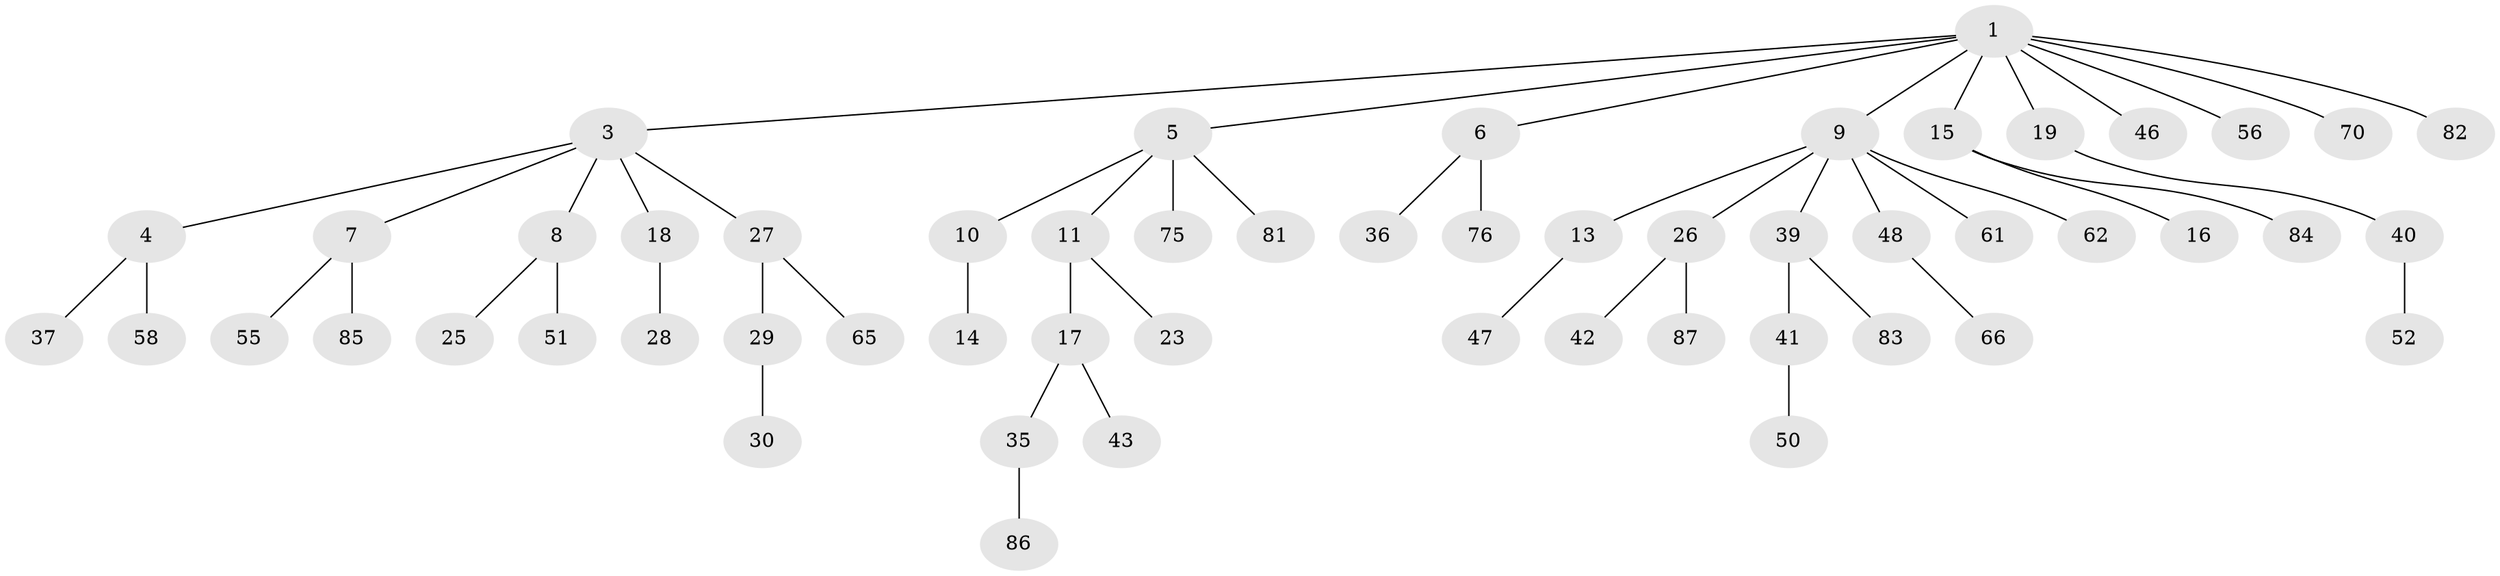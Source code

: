 // original degree distribution, {6: 0.043478260869565216, 3: 0.16304347826086957, 5: 0.010869565217391304, 4: 0.05434782608695652, 2: 0.22826086956521738, 1: 0.5}
// Generated by graph-tools (version 1.1) at 2025/19/03/04/25 18:19:08]
// undirected, 55 vertices, 54 edges
graph export_dot {
graph [start="1"]
  node [color=gray90,style=filled];
  1 [super="+2"];
  3;
  4 [super="+20"];
  5;
  6;
  7;
  8;
  9 [super="+32+12+21"];
  10 [super="+68"];
  11;
  13;
  14 [super="+67+80"];
  15;
  16 [super="+24"];
  17 [super="+22+57"];
  18;
  19 [super="+54"];
  23 [super="+64+91"];
  25 [super="+60+33+53"];
  26;
  27 [super="+44+71"];
  28;
  29;
  30;
  35 [super="+45+69"];
  36;
  37;
  39 [super="+59"];
  40 [super="+49+92"];
  41;
  42;
  43 [super="+63"];
  46 [super="+78"];
  47;
  48;
  50;
  51;
  52;
  55;
  56;
  58;
  61;
  62;
  65;
  66 [super="+73"];
  70 [super="+90"];
  75;
  76;
  81;
  82;
  83;
  84;
  85;
  86 [super="+89"];
  87;
  1 -- 3;
  1 -- 9;
  1 -- 19;
  1 -- 46;
  1 -- 70;
  1 -- 82;
  1 -- 5;
  1 -- 6;
  1 -- 56;
  1 -- 15;
  3 -- 4;
  3 -- 7;
  3 -- 8;
  3 -- 18;
  3 -- 27;
  4 -- 58;
  4 -- 37;
  5 -- 10;
  5 -- 11;
  5 -- 75;
  5 -- 81;
  6 -- 36;
  6 -- 76;
  7 -- 55;
  7 -- 85;
  8 -- 25;
  8 -- 51;
  9 -- 61;
  9 -- 62;
  9 -- 26;
  9 -- 13;
  9 -- 48;
  9 -- 39;
  10 -- 14;
  11 -- 17;
  11 -- 23;
  13 -- 47;
  15 -- 16;
  15 -- 84;
  17 -- 35;
  17 -- 43;
  18 -- 28;
  19 -- 40;
  26 -- 42;
  26 -- 87;
  27 -- 29;
  27 -- 65;
  29 -- 30;
  35 -- 86;
  39 -- 41;
  39 -- 83;
  40 -- 52;
  41 -- 50;
  48 -- 66;
}
